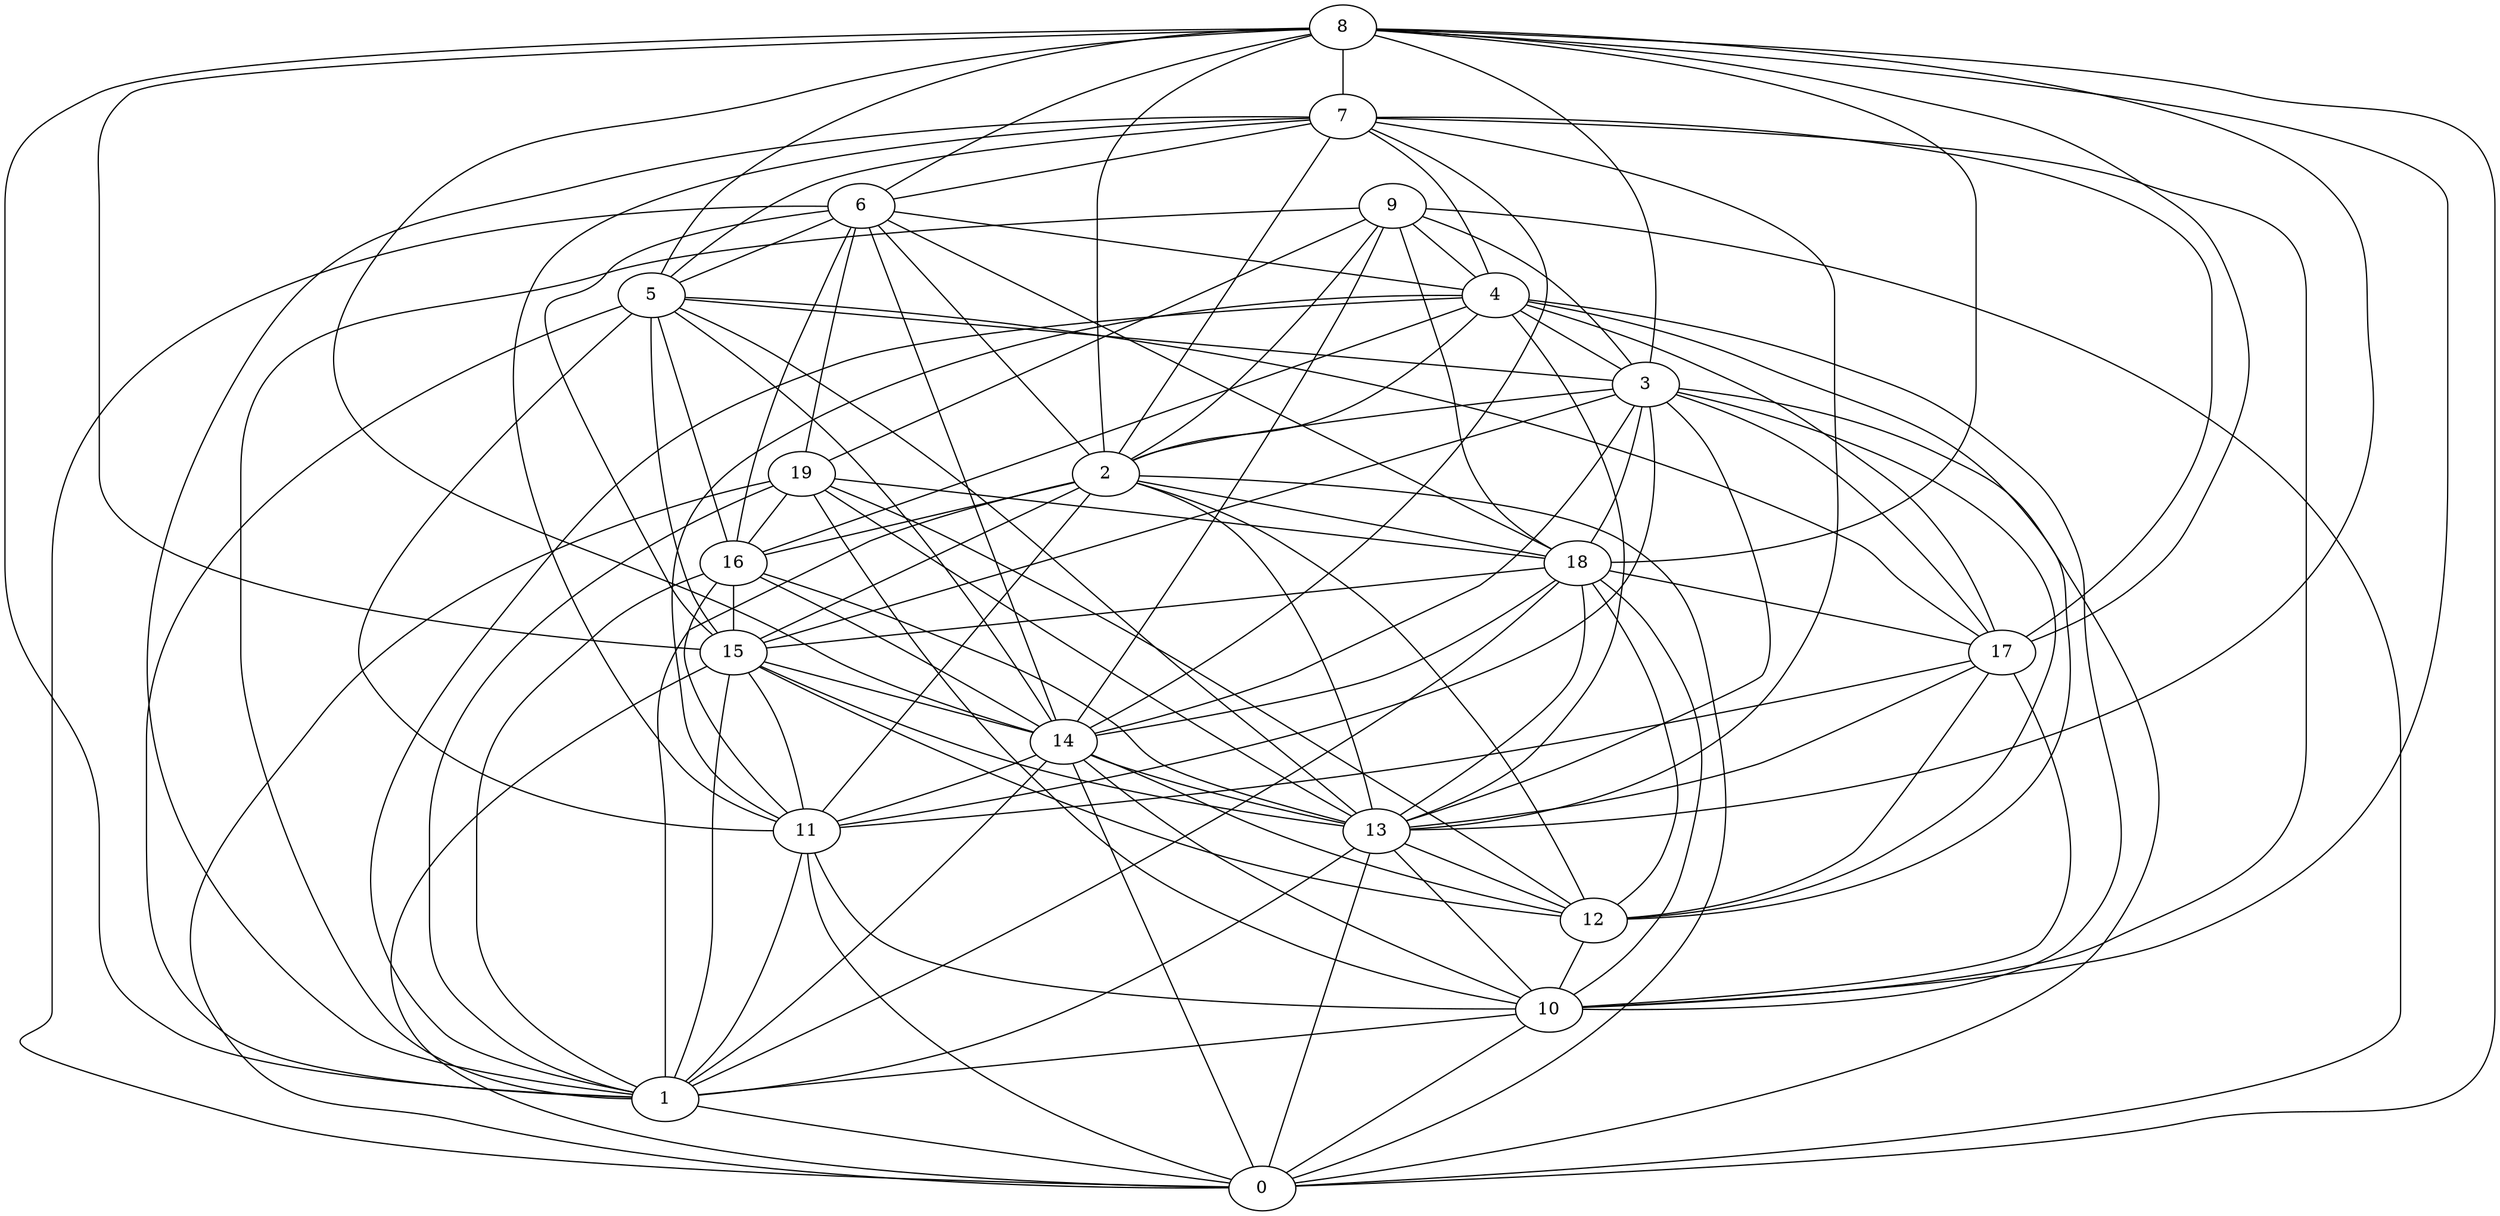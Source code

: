 digraph GG_graph {

subgraph G_graph {
edge [color = black]
"4" -> "17" [dir = none]
"4" -> "2" [dir = none]
"4" -> "16" [dir = none]
"4" -> "13" [dir = none]
"4" -> "11" [dir = none]
"4" -> "3" [dir = none]
"12" -> "10" [dir = none]
"10" -> "0" [dir = none]
"3" -> "17" [dir = none]
"3" -> "2" [dir = none]
"16" -> "11" [dir = none]
"16" -> "14" [dir = none]
"16" -> "1" [dir = none]
"16" -> "13" [dir = none]
"14" -> "11" [dir = none]
"14" -> "0" [dir = none]
"13" -> "12" [dir = none]
"15" -> "13" [dir = none]
"15" -> "1" [dir = none]
"8" -> "6" [dir = none]
"8" -> "17" [dir = none]
"8" -> "1" [dir = none]
"8" -> "14" [dir = none]
"8" -> "7" [dir = none]
"8" -> "13" [dir = none]
"8" -> "15" [dir = none]
"8" -> "10" [dir = none]
"5" -> "16" [dir = none]
"5" -> "17" [dir = none]
"11" -> "10" [dir = none]
"18" -> "1" [dir = none]
"18" -> "17" [dir = none]
"18" -> "12" [dir = none]
"7" -> "14" [dir = none]
"7" -> "4" [dir = none]
"17" -> "10" [dir = none]
"17" -> "12" [dir = none]
"1" -> "0" [dir = none]
"9" -> "3" [dir = none]
"9" -> "18" [dir = none]
"9" -> "1" [dir = none]
"9" -> "19" [dir = none]
"9" -> "2" [dir = none]
"6" -> "5" [dir = none]
"6" -> "18" [dir = none]
"6" -> "2" [dir = none]
"6" -> "16" [dir = none]
"6" -> "15" [dir = none]
"19" -> "12" [dir = none]
"19" -> "10" [dir = none]
"19" -> "0" [dir = none]
"19" -> "16" [dir = none]
"2" -> "18" [dir = none]
"2" -> "15" [dir = none]
"2" -> "13" [dir = none]
"2" -> "11" [dir = none]
"2" -> "16" [dir = none]
"6" -> "4" [dir = none]
"8" -> "18" [dir = none]
"9" -> "14" [dir = none]
"6" -> "14" [dir = none]
"19" -> "13" [dir = none]
"5" -> "1" [dir = none]
"3" -> "11" [dir = none]
"14" -> "1" [dir = none]
"3" -> "14" [dir = none]
"4" -> "10" [dir = none]
"6" -> "19" [dir = none]
"18" -> "14" [dir = none]
"13" -> "1" [dir = none]
"8" -> "0" [dir = none]
"3" -> "0" [dir = none]
"19" -> "1" [dir = none]
"11" -> "1" [dir = none]
"13" -> "10" [dir = none]
"17" -> "13" [dir = none]
"17" -> "11" [dir = none]
"7" -> "1" [dir = none]
"5" -> "15" [dir = none]
"15" -> "12" [dir = none]
"9" -> "0" [dir = none]
"19" -> "18" [dir = none]
"18" -> "13" [dir = none]
"14" -> "12" [dir = none]
"15" -> "0" [dir = none]
"3" -> "12" [dir = none]
"5" -> "3" [dir = none]
"5" -> "14" [dir = none]
"14" -> "13" [dir = none]
"4" -> "12" [dir = none]
"7" -> "11" [dir = none]
"5" -> "13" [dir = none]
"7" -> "10" [dir = none]
"10" -> "1" [dir = none]
"6" -> "0" [dir = none]
"14" -> "10" [dir = none]
"18" -> "15" [dir = none]
"4" -> "1" [dir = none]
"3" -> "18" [dir = none]
"2" -> "0" [dir = none]
"5" -> "11" [dir = none]
"8" -> "2" [dir = none]
"3" -> "15" [dir = none]
"3" -> "13" [dir = none]
"11" -> "0" [dir = none]
"7" -> "2" [dir = none]
"15" -> "14" [dir = none]
"8" -> "3" [dir = none]
"7" -> "17" [dir = none]
"2" -> "12" [dir = none]
"7" -> "6" [dir = none]
"18" -> "10" [dir = none]
"16" -> "15" [dir = none]
"15" -> "11" [dir = none]
"2" -> "1" [dir = none]
"13" -> "0" [dir = none]
"7" -> "13" [dir = none]
"7" -> "5" [dir = none]
"8" -> "5" [dir = none]
"9" -> "4" [dir = none]
}

}
